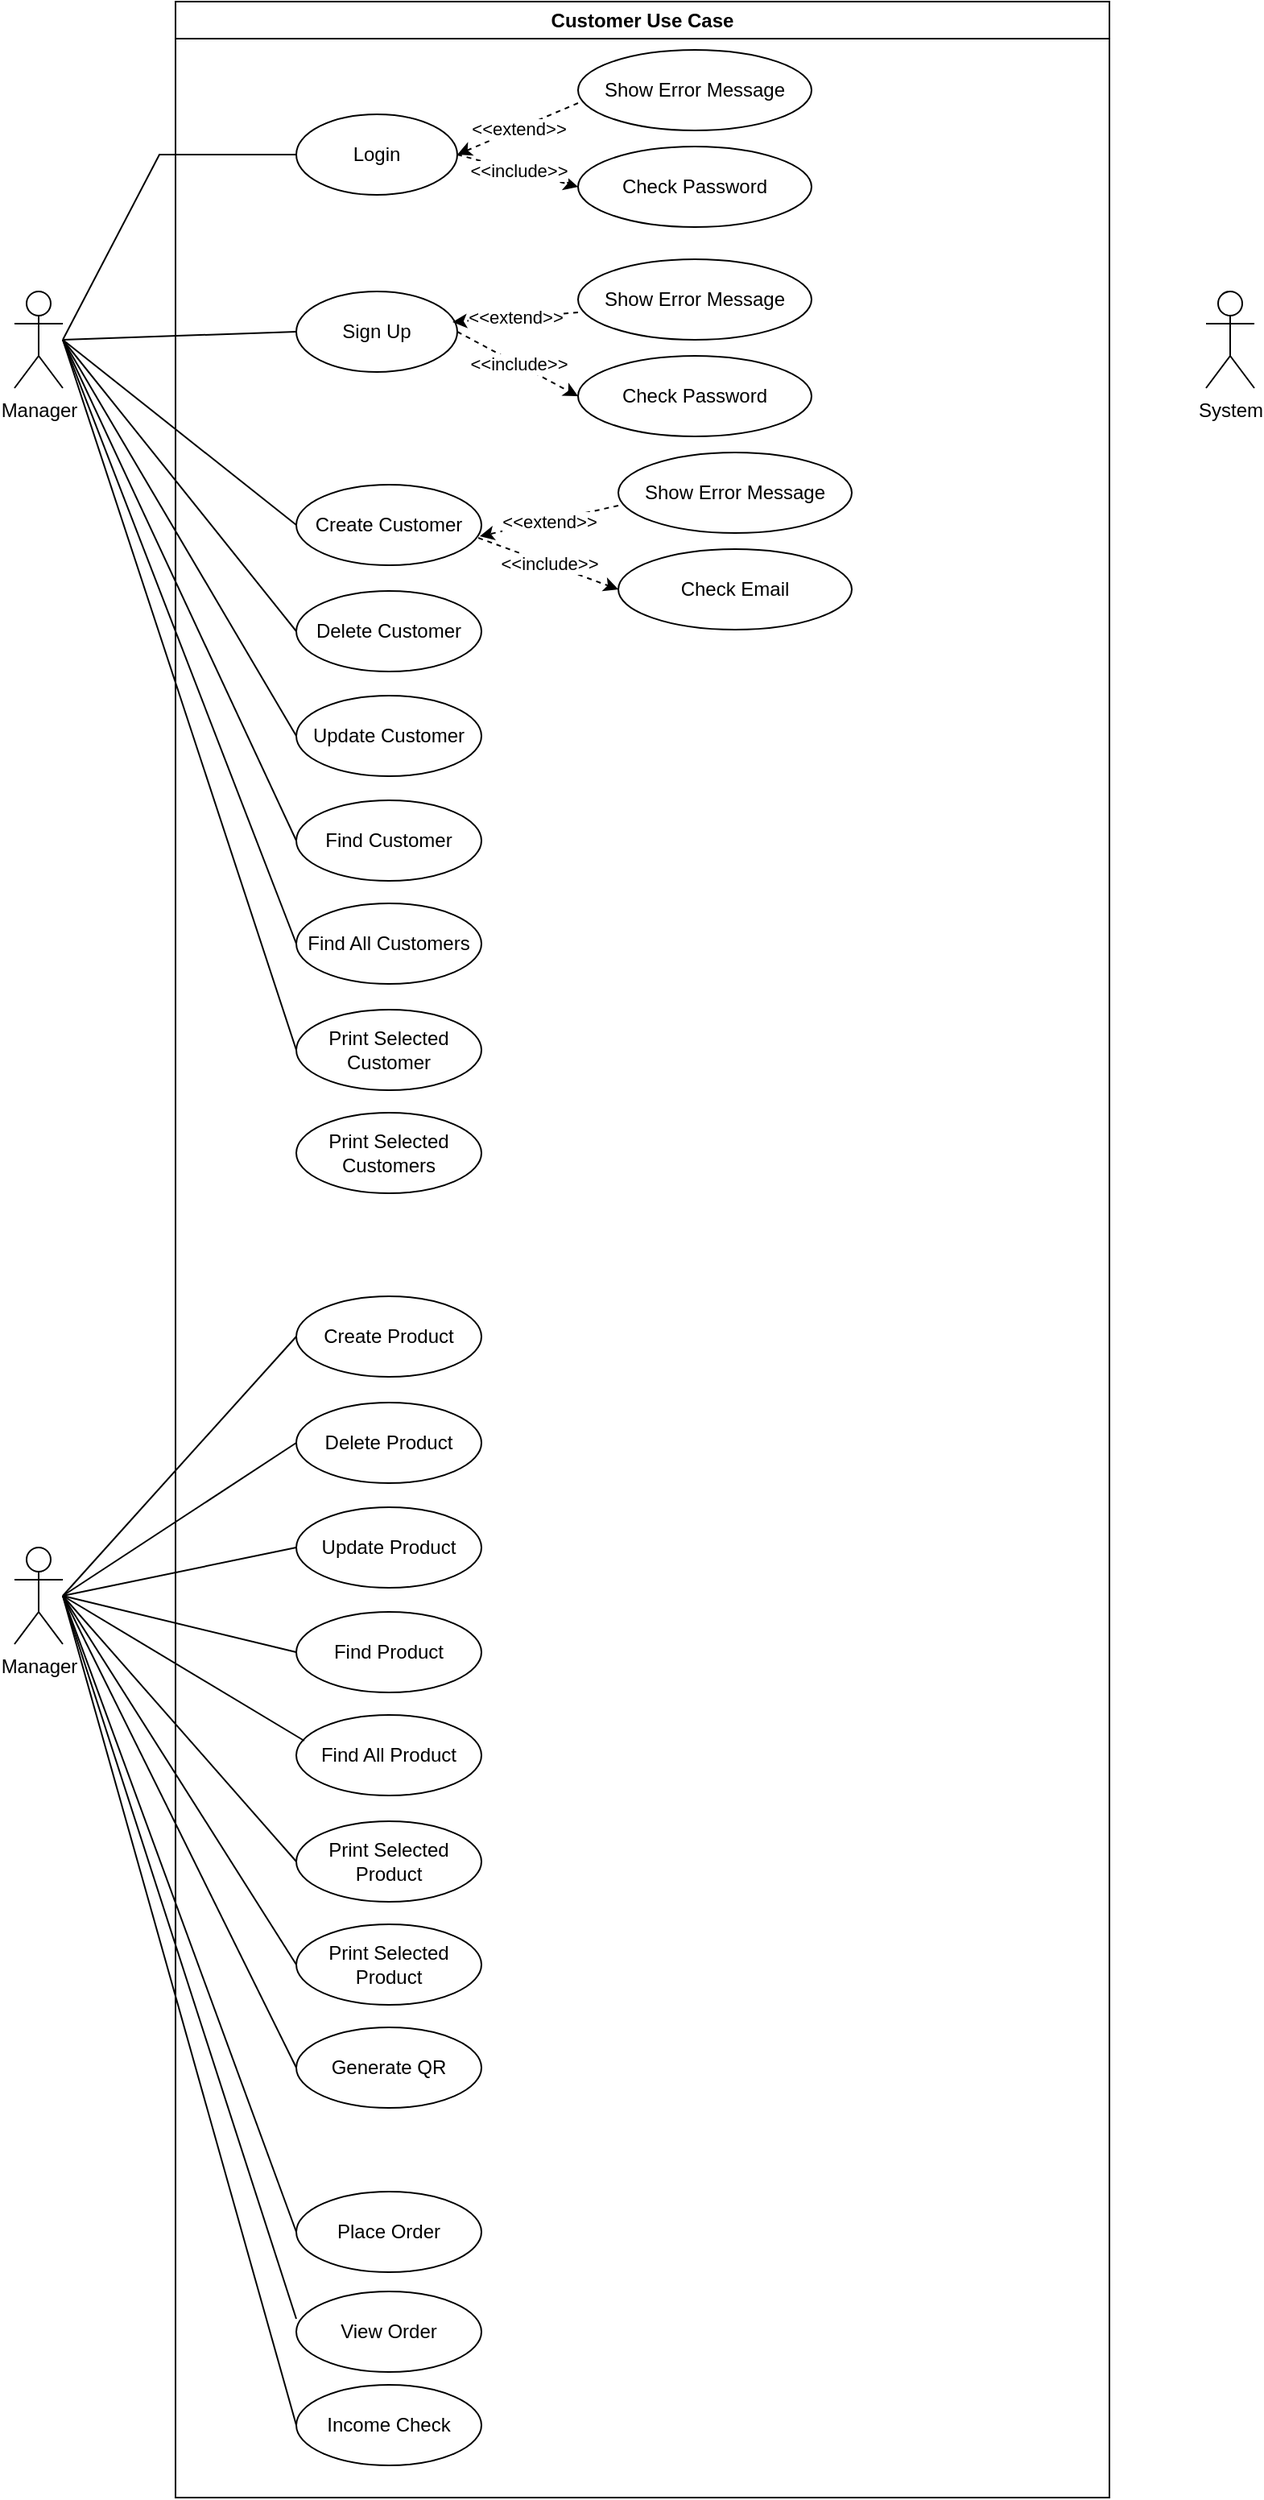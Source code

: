 <mxfile version="21.2.8" type="device">
  <diagram name="Page-1" id="cF3s29BVLc6H--nkHUwI">
    <mxGraphModel dx="864" dy="516" grid="1" gridSize="10" guides="1" tooltips="1" connect="1" arrows="1" fold="1" page="1" pageScale="1" pageWidth="850" pageHeight="1100" math="0" shadow="0">
      <root>
        <mxCell id="0" />
        <mxCell id="1" parent="0" />
        <mxCell id="cb05J--shXvywzciJnqB-1" value="Customer Use Case" style="swimlane;whiteSpace=wrap;html=1;" vertex="1" parent="1">
          <mxGeometry x="150" y="60" width="580" height="1550" as="geometry" />
        </mxCell>
        <mxCell id="cb05J--shXvywzciJnqB-3" value="Login" style="ellipse;whiteSpace=wrap;html=1;" vertex="1" parent="cb05J--shXvywzciJnqB-1">
          <mxGeometry x="75" y="70" width="100" height="50" as="geometry" />
        </mxCell>
        <mxCell id="cb05J--shXvywzciJnqB-5" value="Show Error Message" style="ellipse;whiteSpace=wrap;html=1;" vertex="1" parent="cb05J--shXvywzciJnqB-1">
          <mxGeometry x="250" y="30" width="145" height="50" as="geometry" />
        </mxCell>
        <mxCell id="cb05J--shXvywzciJnqB-6" value="Check Password" style="ellipse;whiteSpace=wrap;html=1;" vertex="1" parent="cb05J--shXvywzciJnqB-1">
          <mxGeometry x="250" y="90" width="145" height="50" as="geometry" />
        </mxCell>
        <mxCell id="cb05J--shXvywzciJnqB-7" value="Sign Up" style="ellipse;whiteSpace=wrap;html=1;" vertex="1" parent="cb05J--shXvywzciJnqB-1">
          <mxGeometry x="75" y="180" width="100" height="50" as="geometry" />
        </mxCell>
        <mxCell id="cb05J--shXvywzciJnqB-9" value="" style="endArrow=classic;html=1;rounded=0;entryX=0;entryY=0.5;entryDx=0;entryDy=0;dashed=1;exitX=1;exitY=0.5;exitDx=0;exitDy=0;" edge="1" parent="cb05J--shXvywzciJnqB-1" source="cb05J--shXvywzciJnqB-3" target="cb05J--shXvywzciJnqB-6">
          <mxGeometry relative="1" as="geometry">
            <mxPoint x="165" y="130" as="sourcePoint" />
            <mxPoint x="265" y="130" as="targetPoint" />
          </mxGeometry>
        </mxCell>
        <mxCell id="cb05J--shXvywzciJnqB-10" value="&amp;lt;&amp;lt;include&amp;gt;&amp;gt;" style="edgeLabel;resizable=0;html=1;align=center;verticalAlign=middle;" connectable="0" vertex="1" parent="cb05J--shXvywzciJnqB-9">
          <mxGeometry relative="1" as="geometry" />
        </mxCell>
        <mxCell id="cb05J--shXvywzciJnqB-12" value="" style="endArrow=classic;html=1;rounded=0;exitX=0;exitY=0.66;exitDx=0;exitDy=0;exitPerimeter=0;entryX=1;entryY=0.5;entryDx=0;entryDy=0;dashed=1;" edge="1" parent="cb05J--shXvywzciJnqB-1" source="cb05J--shXvywzciJnqB-5" target="cb05J--shXvywzciJnqB-3">
          <mxGeometry relative="1" as="geometry">
            <mxPoint x="140" y="60" as="sourcePoint" />
            <mxPoint x="240" y="60" as="targetPoint" />
          </mxGeometry>
        </mxCell>
        <mxCell id="cb05J--shXvywzciJnqB-13" value="&amp;lt;&amp;lt;extend&amp;gt;&amp;gt;" style="edgeLabel;resizable=0;html=1;align=center;verticalAlign=middle;" connectable="0" vertex="1" parent="cb05J--shXvywzciJnqB-12">
          <mxGeometry relative="1" as="geometry" />
        </mxCell>
        <mxCell id="cb05J--shXvywzciJnqB-14" value="Show Error Message" style="ellipse;whiteSpace=wrap;html=1;" vertex="1" parent="cb05J--shXvywzciJnqB-1">
          <mxGeometry x="250" y="160" width="145" height="50" as="geometry" />
        </mxCell>
        <mxCell id="cb05J--shXvywzciJnqB-15" value="Check Password" style="ellipse;whiteSpace=wrap;html=1;" vertex="1" parent="cb05J--shXvywzciJnqB-1">
          <mxGeometry x="250" y="220" width="145" height="50" as="geometry" />
        </mxCell>
        <mxCell id="cb05J--shXvywzciJnqB-16" value="" style="endArrow=classic;html=1;rounded=0;entryX=0;entryY=0.5;entryDx=0;entryDy=0;dashed=1;exitX=1;exitY=0.5;exitDx=0;exitDy=0;" edge="1" parent="cb05J--shXvywzciJnqB-1" target="cb05J--shXvywzciJnqB-15" source="cb05J--shXvywzciJnqB-7">
          <mxGeometry relative="1" as="geometry">
            <mxPoint x="175" y="270" as="sourcePoint" />
            <mxPoint x="275" y="270" as="targetPoint" />
          </mxGeometry>
        </mxCell>
        <mxCell id="cb05J--shXvywzciJnqB-17" value="&amp;lt;&amp;lt;include&amp;gt;&amp;gt;" style="edgeLabel;resizable=0;html=1;align=center;verticalAlign=middle;" connectable="0" vertex="1" parent="cb05J--shXvywzciJnqB-16">
          <mxGeometry relative="1" as="geometry" />
        </mxCell>
        <mxCell id="cb05J--shXvywzciJnqB-18" value="" style="endArrow=classic;html=1;rounded=0;exitX=0;exitY=0.66;exitDx=0;exitDy=0;exitPerimeter=0;entryX=0.97;entryY=0.38;entryDx=0;entryDy=0;dashed=1;entryPerimeter=0;" edge="1" parent="cb05J--shXvywzciJnqB-1" source="cb05J--shXvywzciJnqB-14" target="cb05J--shXvywzciJnqB-7">
          <mxGeometry relative="1" as="geometry">
            <mxPoint x="150" y="200" as="sourcePoint" />
            <mxPoint x="185" y="255" as="targetPoint" />
          </mxGeometry>
        </mxCell>
        <mxCell id="cb05J--shXvywzciJnqB-19" value="&amp;lt;&amp;lt;extend&amp;gt;&amp;gt;" style="edgeLabel;resizable=0;html=1;align=center;verticalAlign=middle;" connectable="0" vertex="1" parent="cb05J--shXvywzciJnqB-18">
          <mxGeometry relative="1" as="geometry" />
        </mxCell>
        <mxCell id="cb05J--shXvywzciJnqB-20" value="Show Error Message" style="ellipse;whiteSpace=wrap;html=1;" vertex="1" parent="cb05J--shXvywzciJnqB-1">
          <mxGeometry x="275" y="280" width="145" height="50" as="geometry" />
        </mxCell>
        <mxCell id="cb05J--shXvywzciJnqB-21" value="Check Email" style="ellipse;whiteSpace=wrap;html=1;" vertex="1" parent="cb05J--shXvywzciJnqB-1">
          <mxGeometry x="275" y="340" width="145" height="50" as="geometry" />
        </mxCell>
        <mxCell id="cb05J--shXvywzciJnqB-22" value="" style="endArrow=classic;html=1;rounded=0;entryX=0;entryY=0.5;entryDx=0;entryDy=0;dashed=1;exitX=0.983;exitY=0.66;exitDx=0;exitDy=0;exitPerimeter=0;" edge="1" parent="cb05J--shXvywzciJnqB-1" target="cb05J--shXvywzciJnqB-21" source="cb05J--shXvywzciJnqB-26">
          <mxGeometry relative="1" as="geometry">
            <mxPoint x="200" y="440" as="sourcePoint" />
            <mxPoint x="300" y="440" as="targetPoint" />
          </mxGeometry>
        </mxCell>
        <mxCell id="cb05J--shXvywzciJnqB-23" value="&amp;lt;&amp;lt;include&amp;gt;&amp;gt;" style="edgeLabel;resizable=0;html=1;align=center;verticalAlign=middle;" connectable="0" vertex="1" parent="cb05J--shXvywzciJnqB-22">
          <mxGeometry relative="1" as="geometry" />
        </mxCell>
        <mxCell id="cb05J--shXvywzciJnqB-24" value="" style="endArrow=classic;html=1;rounded=0;exitX=0;exitY=0.66;exitDx=0;exitDy=0;exitPerimeter=0;entryX=0.991;entryY=0.64;entryDx=0;entryDy=0;dashed=1;entryPerimeter=0;" edge="1" parent="cb05J--shXvywzciJnqB-1" source="cb05J--shXvywzciJnqB-20" target="cb05J--shXvywzciJnqB-26">
          <mxGeometry relative="1" as="geometry">
            <mxPoint x="175" y="370" as="sourcePoint" />
            <mxPoint x="210" y="425" as="targetPoint" />
          </mxGeometry>
        </mxCell>
        <mxCell id="cb05J--shXvywzciJnqB-25" value="&amp;lt;&amp;lt;extend&amp;gt;&amp;gt;" style="edgeLabel;resizable=0;html=1;align=center;verticalAlign=middle;" connectable="0" vertex="1" parent="cb05J--shXvywzciJnqB-24">
          <mxGeometry relative="1" as="geometry" />
        </mxCell>
        <mxCell id="cb05J--shXvywzciJnqB-26" value="Create Customer" style="ellipse;whiteSpace=wrap;html=1;" vertex="1" parent="cb05J--shXvywzciJnqB-1">
          <mxGeometry x="75" y="300" width="115" height="50" as="geometry" />
        </mxCell>
        <mxCell id="cb05J--shXvywzciJnqB-49" value="Delete Customer" style="ellipse;whiteSpace=wrap;html=1;" vertex="1" parent="cb05J--shXvywzciJnqB-1">
          <mxGeometry x="75" y="366" width="115" height="50" as="geometry" />
        </mxCell>
        <mxCell id="cb05J--shXvywzciJnqB-50" value="Update Customer" style="ellipse;whiteSpace=wrap;html=1;" vertex="1" parent="cb05J--shXvywzciJnqB-1">
          <mxGeometry x="75" y="431" width="115" height="50" as="geometry" />
        </mxCell>
        <mxCell id="cb05J--shXvywzciJnqB-51" value="Find Customer" style="ellipse;whiteSpace=wrap;html=1;" vertex="1" parent="cb05J--shXvywzciJnqB-1">
          <mxGeometry x="75" y="496" width="115" height="50" as="geometry" />
        </mxCell>
        <mxCell id="cb05J--shXvywzciJnqB-52" value="Find All Customers" style="ellipse;whiteSpace=wrap;html=1;" vertex="1" parent="cb05J--shXvywzciJnqB-1">
          <mxGeometry x="75" y="560" width="115" height="50" as="geometry" />
        </mxCell>
        <mxCell id="cb05J--shXvywzciJnqB-53" value="Print Selected Customers" style="ellipse;whiteSpace=wrap;html=1;" vertex="1" parent="cb05J--shXvywzciJnqB-1">
          <mxGeometry x="75" y="690" width="115" height="50" as="geometry" />
        </mxCell>
        <mxCell id="cb05J--shXvywzciJnqB-54" value="Print Selected Customer" style="ellipse;whiteSpace=wrap;html=1;" vertex="1" parent="cb05J--shXvywzciJnqB-1">
          <mxGeometry x="75" y="626" width="115" height="50" as="geometry" />
        </mxCell>
        <mxCell id="cb05J--shXvywzciJnqB-74" value="Generate QR" style="ellipse;whiteSpace=wrap;html=1;" vertex="1" parent="cb05J--shXvywzciJnqB-1">
          <mxGeometry x="75" y="1258" width="115" height="50" as="geometry" />
        </mxCell>
        <mxCell id="cb05J--shXvywzciJnqB-75" value="Place Order" style="ellipse;whiteSpace=wrap;html=1;" vertex="1" parent="cb05J--shXvywzciJnqB-1">
          <mxGeometry x="75" y="1360" width="115" height="50" as="geometry" />
        </mxCell>
        <mxCell id="cb05J--shXvywzciJnqB-76" value="View Order" style="ellipse;whiteSpace=wrap;html=1;" vertex="1" parent="cb05J--shXvywzciJnqB-1">
          <mxGeometry x="75" y="1422" width="115" height="50" as="geometry" />
        </mxCell>
        <mxCell id="cb05J--shXvywzciJnqB-77" value="Income Check" style="ellipse;whiteSpace=wrap;html=1;" vertex="1" parent="cb05J--shXvywzciJnqB-1">
          <mxGeometry x="75" y="1480" width="115" height="50" as="geometry" />
        </mxCell>
        <mxCell id="cb05J--shXvywzciJnqB-81" value="" style="endArrow=none;html=1;rounded=0;entryX=0;entryY=0.5;entryDx=0;entryDy=0;" edge="1" parent="cb05J--shXvywzciJnqB-1" target="cb05J--shXvywzciJnqB-62">
          <mxGeometry width="50" height="50" relative="1" as="geometry">
            <mxPoint x="-70" y="990" as="sourcePoint" />
            <mxPoint x="50" y="960" as="targetPoint" />
          </mxGeometry>
        </mxCell>
        <mxCell id="cb05J--shXvywzciJnqB-82" value="" style="endArrow=none;html=1;rounded=0;entryX=0;entryY=0.5;entryDx=0;entryDy=0;" edge="1" parent="cb05J--shXvywzciJnqB-1" target="cb05J--shXvywzciJnqB-63">
          <mxGeometry width="50" height="50" relative="1" as="geometry">
            <mxPoint x="-70" y="990" as="sourcePoint" />
            <mxPoint x="70" y="1000" as="targetPoint" />
          </mxGeometry>
        </mxCell>
        <mxCell id="cb05J--shXvywzciJnqB-2" value="Manager" style="shape=umlActor;verticalLabelPosition=bottom;verticalAlign=top;html=1;outlineConnect=0;" vertex="1" parent="1">
          <mxGeometry x="50" y="240" width="30" height="60" as="geometry" />
        </mxCell>
        <mxCell id="cb05J--shXvywzciJnqB-55" value="System" style="shape=umlActor;verticalLabelPosition=bottom;verticalAlign=top;html=1;outlineConnect=0;" vertex="1" parent="1">
          <mxGeometry x="790" y="240" width="30" height="60" as="geometry" />
        </mxCell>
        <mxCell id="cb05J--shXvywzciJnqB-56" value="" style="endArrow=none;html=1;rounded=0;entryX=0;entryY=0.5;entryDx=0;entryDy=0;" edge="1" parent="1" target="cb05J--shXvywzciJnqB-3">
          <mxGeometry width="50" height="50" relative="1" as="geometry">
            <mxPoint x="80" y="270" as="sourcePoint" />
            <mxPoint x="130" y="220" as="targetPoint" />
            <Array as="points">
              <mxPoint x="140" y="155" />
            </Array>
          </mxGeometry>
        </mxCell>
        <mxCell id="cb05J--shXvywzciJnqB-57" value="" style="endArrow=none;html=1;rounded=0;entryX=0;entryY=0.5;entryDx=0;entryDy=0;" edge="1" parent="1" target="cb05J--shXvywzciJnqB-7">
          <mxGeometry width="50" height="50" relative="1" as="geometry">
            <mxPoint x="80" y="270" as="sourcePoint" />
            <mxPoint x="190" y="190" as="targetPoint" />
          </mxGeometry>
        </mxCell>
        <mxCell id="cb05J--shXvywzciJnqB-58" value="" style="endArrow=none;html=1;rounded=0;exitX=0;exitY=0.5;exitDx=0;exitDy=0;" edge="1" parent="1" source="cb05J--shXvywzciJnqB-26">
          <mxGeometry width="50" height="50" relative="1" as="geometry">
            <mxPoint x="80" y="380" as="sourcePoint" />
            <mxPoint x="80" y="270" as="targetPoint" />
          </mxGeometry>
        </mxCell>
        <mxCell id="cb05J--shXvywzciJnqB-59" value="" style="endArrow=none;html=1;rounded=0;exitX=0;exitY=0.5;exitDx=0;exitDy=0;" edge="1" parent="1" source="cb05J--shXvywzciJnqB-49">
          <mxGeometry width="50" height="50" relative="1" as="geometry">
            <mxPoint x="80" y="420" as="sourcePoint" />
            <mxPoint x="80" y="270" as="targetPoint" />
          </mxGeometry>
        </mxCell>
        <mxCell id="cb05J--shXvywzciJnqB-60" value="Create Product" style="ellipse;whiteSpace=wrap;html=1;" vertex="1" parent="1">
          <mxGeometry x="225" y="864" width="115" height="50" as="geometry" />
        </mxCell>
        <mxCell id="cb05J--shXvywzciJnqB-61" value="Delete Product" style="ellipse;whiteSpace=wrap;html=1;" vertex="1" parent="1">
          <mxGeometry x="225" y="930" width="115" height="50" as="geometry" />
        </mxCell>
        <mxCell id="cb05J--shXvywzciJnqB-62" value="Update Product" style="ellipse;whiteSpace=wrap;html=1;" vertex="1" parent="1">
          <mxGeometry x="225" y="995" width="115" height="50" as="geometry" />
        </mxCell>
        <mxCell id="cb05J--shXvywzciJnqB-63" value="Find Product" style="ellipse;whiteSpace=wrap;html=1;" vertex="1" parent="1">
          <mxGeometry x="225" y="1060" width="115" height="50" as="geometry" />
        </mxCell>
        <mxCell id="cb05J--shXvywzciJnqB-64" value="Find All Product" style="ellipse;whiteSpace=wrap;html=1;" vertex="1" parent="1">
          <mxGeometry x="225" y="1124" width="115" height="50" as="geometry" />
        </mxCell>
        <mxCell id="cb05J--shXvywzciJnqB-65" value="Print Selected Product" style="ellipse;whiteSpace=wrap;html=1;" vertex="1" parent="1">
          <mxGeometry x="225" y="1254" width="115" height="50" as="geometry" />
        </mxCell>
        <mxCell id="cb05J--shXvywzciJnqB-66" value="Print Selected Product" style="ellipse;whiteSpace=wrap;html=1;" vertex="1" parent="1">
          <mxGeometry x="225" y="1190" width="115" height="50" as="geometry" />
        </mxCell>
        <mxCell id="cb05J--shXvywzciJnqB-67" value="" style="endArrow=none;html=1;rounded=0;exitX=0;exitY=0.5;exitDx=0;exitDy=0;" edge="1" parent="1" source="cb05J--shXvywzciJnqB-50">
          <mxGeometry width="50" height="50" relative="1" as="geometry">
            <mxPoint x="80" y="440" as="sourcePoint" />
            <mxPoint x="80" y="270" as="targetPoint" />
          </mxGeometry>
        </mxCell>
        <mxCell id="cb05J--shXvywzciJnqB-68" value="" style="endArrow=none;html=1;rounded=0;exitX=0;exitY=0.5;exitDx=0;exitDy=0;" edge="1" parent="1" source="cb05J--shXvywzciJnqB-51">
          <mxGeometry width="50" height="50" relative="1" as="geometry">
            <mxPoint x="60" y="440" as="sourcePoint" />
            <mxPoint x="80" y="270" as="targetPoint" />
          </mxGeometry>
        </mxCell>
        <mxCell id="cb05J--shXvywzciJnqB-69" value="" style="endArrow=none;html=1;rounded=0;exitX=0;exitY=0.5;exitDx=0;exitDy=0;" edge="1" parent="1" source="cb05J--shXvywzciJnqB-52">
          <mxGeometry width="50" height="50" relative="1" as="geometry">
            <mxPoint x="60" y="460" as="sourcePoint" />
            <mxPoint x="80" y="270" as="targetPoint" />
          </mxGeometry>
        </mxCell>
        <mxCell id="cb05J--shXvywzciJnqB-70" value="" style="endArrow=none;html=1;rounded=0;exitX=0;exitY=0.5;exitDx=0;exitDy=0;" edge="1" parent="1" source="cb05J--shXvywzciJnqB-54">
          <mxGeometry width="50" height="50" relative="1" as="geometry">
            <mxPoint x="50" y="420" as="sourcePoint" />
            <mxPoint x="80" y="270" as="targetPoint" />
          </mxGeometry>
        </mxCell>
        <mxCell id="cb05J--shXvywzciJnqB-78" value="Manager" style="shape=umlActor;verticalLabelPosition=bottom;verticalAlign=top;html=1;outlineConnect=0;" vertex="1" parent="1">
          <mxGeometry x="50" y="1020" width="30" height="60" as="geometry" />
        </mxCell>
        <mxCell id="cb05J--shXvywzciJnqB-79" value="" style="endArrow=none;html=1;rounded=0;entryX=0;entryY=0.5;entryDx=0;entryDy=0;" edge="1" parent="1" target="cb05J--shXvywzciJnqB-60">
          <mxGeometry width="50" height="50" relative="1" as="geometry">
            <mxPoint x="80" y="1050" as="sourcePoint" />
            <mxPoint x="130" y="1000" as="targetPoint" />
          </mxGeometry>
        </mxCell>
        <mxCell id="cb05J--shXvywzciJnqB-80" value="" style="endArrow=none;html=1;rounded=0;entryX=0;entryY=0.5;entryDx=0;entryDy=0;" edge="1" parent="1" target="cb05J--shXvywzciJnqB-61">
          <mxGeometry width="50" height="50" relative="1" as="geometry">
            <mxPoint x="80" y="1050" as="sourcePoint" />
            <mxPoint x="180" y="1000" as="targetPoint" />
          </mxGeometry>
        </mxCell>
        <mxCell id="cb05J--shXvywzciJnqB-83" value="" style="endArrow=none;html=1;rounded=0;exitX=0.043;exitY=0.32;exitDx=0;exitDy=0;exitPerimeter=0;" edge="1" parent="1" source="cb05J--shXvywzciJnqB-64">
          <mxGeometry width="50" height="50" relative="1" as="geometry">
            <mxPoint x="110" y="1150" as="sourcePoint" />
            <mxPoint x="80" y="1050" as="targetPoint" />
          </mxGeometry>
        </mxCell>
        <mxCell id="cb05J--shXvywzciJnqB-84" value="" style="endArrow=none;html=1;rounded=0;exitX=0;exitY=0.5;exitDx=0;exitDy=0;" edge="1" parent="1" source="cb05J--shXvywzciJnqB-66">
          <mxGeometry width="50" height="50" relative="1" as="geometry">
            <mxPoint x="70" y="1180" as="sourcePoint" />
            <mxPoint x="80" y="1050" as="targetPoint" />
          </mxGeometry>
        </mxCell>
        <mxCell id="cb05J--shXvywzciJnqB-85" value="" style="endArrow=none;html=1;rounded=0;exitX=0;exitY=0.5;exitDx=0;exitDy=0;" edge="1" parent="1" source="cb05J--shXvywzciJnqB-65">
          <mxGeometry width="50" height="50" relative="1" as="geometry">
            <mxPoint x="60" y="1200" as="sourcePoint" />
            <mxPoint x="80" y="1050" as="targetPoint" />
          </mxGeometry>
        </mxCell>
        <mxCell id="cb05J--shXvywzciJnqB-86" value="" style="endArrow=none;html=1;rounded=0;exitX=0;exitY=0.5;exitDx=0;exitDy=0;" edge="1" parent="1" source="cb05J--shXvywzciJnqB-74">
          <mxGeometry width="50" height="50" relative="1" as="geometry">
            <mxPoint x="60" y="1200" as="sourcePoint" />
            <mxPoint x="80" y="1050" as="targetPoint" />
          </mxGeometry>
        </mxCell>
        <mxCell id="cb05J--shXvywzciJnqB-87" value="" style="endArrow=none;html=1;rounded=0;exitX=0;exitY=0.5;exitDx=0;exitDy=0;" edge="1" parent="1" source="cb05J--shXvywzciJnqB-75">
          <mxGeometry width="50" height="50" relative="1" as="geometry">
            <mxPoint x="130" y="1430" as="sourcePoint" />
            <mxPoint x="80" y="1050" as="targetPoint" />
          </mxGeometry>
        </mxCell>
        <mxCell id="cb05J--shXvywzciJnqB-88" value="" style="endArrow=none;html=1;rounded=0;exitX=0;exitY=0.34;exitDx=0;exitDy=0;exitPerimeter=0;" edge="1" parent="1" source="cb05J--shXvywzciJnqB-76">
          <mxGeometry width="50" height="50" relative="1" as="geometry">
            <mxPoint x="50" y="1180" as="sourcePoint" />
            <mxPoint x="80" y="1050" as="targetPoint" />
          </mxGeometry>
        </mxCell>
        <mxCell id="cb05J--shXvywzciJnqB-89" value="" style="endArrow=none;html=1;rounded=0;exitX=0;exitY=0.5;exitDx=0;exitDy=0;" edge="1" parent="1" source="cb05J--shXvywzciJnqB-77">
          <mxGeometry width="50" height="50" relative="1" as="geometry">
            <mxPoint x="20" y="1200" as="sourcePoint" />
            <mxPoint x="80" y="1050" as="targetPoint" />
          </mxGeometry>
        </mxCell>
      </root>
    </mxGraphModel>
  </diagram>
</mxfile>

